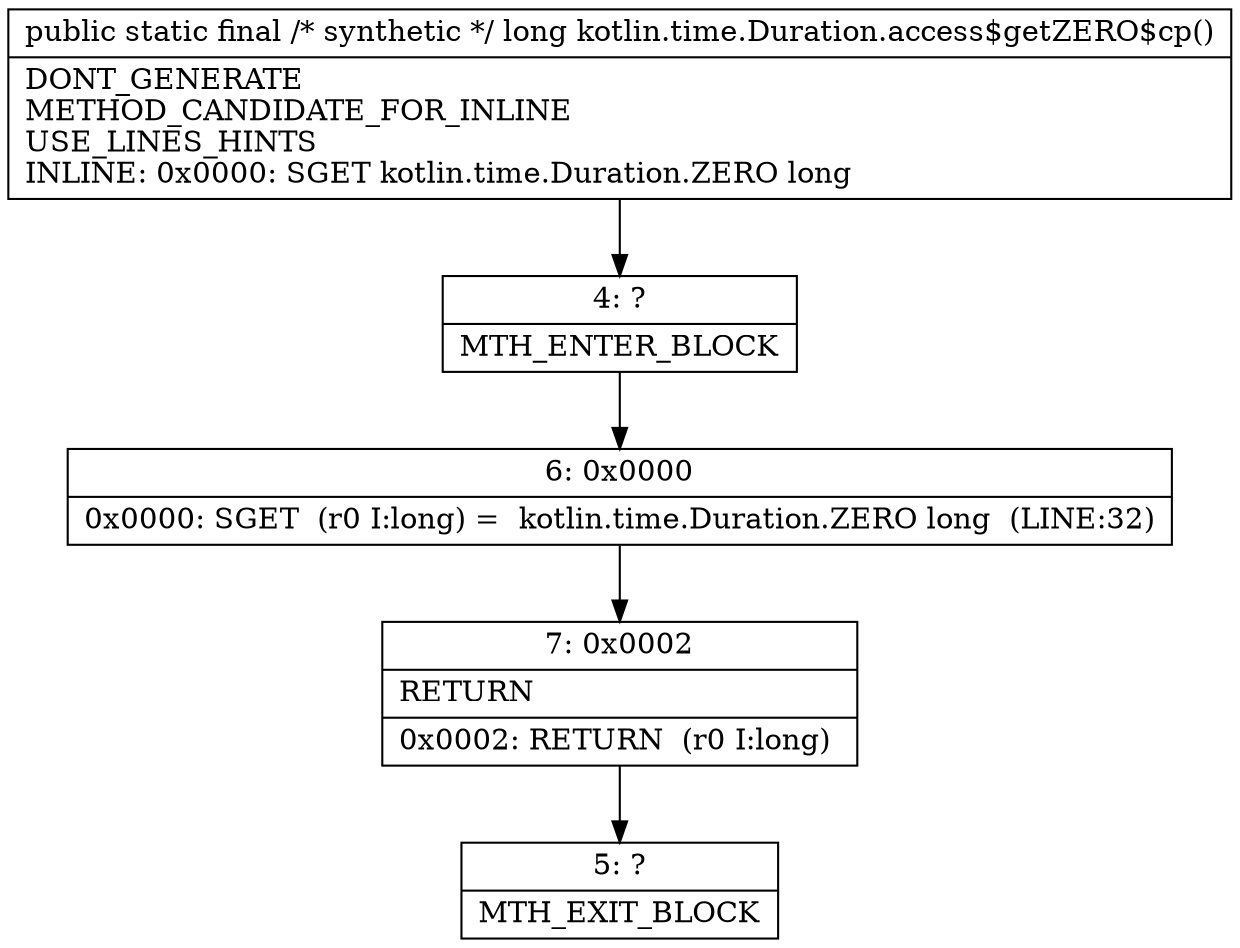 digraph "CFG forkotlin.time.Duration.access$getZERO$cp()J" {
Node_4 [shape=record,label="{4\:\ ?|MTH_ENTER_BLOCK\l}"];
Node_6 [shape=record,label="{6\:\ 0x0000|0x0000: SGET  (r0 I:long) =  kotlin.time.Duration.ZERO long  (LINE:32)\l}"];
Node_7 [shape=record,label="{7\:\ 0x0002|RETURN\l|0x0002: RETURN  (r0 I:long) \l}"];
Node_5 [shape=record,label="{5\:\ ?|MTH_EXIT_BLOCK\l}"];
MethodNode[shape=record,label="{public static final \/* synthetic *\/ long kotlin.time.Duration.access$getZERO$cp()  | DONT_GENERATE\lMETHOD_CANDIDATE_FOR_INLINE\lUSE_LINES_HINTS\lINLINE: 0x0000: SGET   kotlin.time.Duration.ZERO long\l}"];
MethodNode -> Node_4;Node_4 -> Node_6;
Node_6 -> Node_7;
Node_7 -> Node_5;
}

